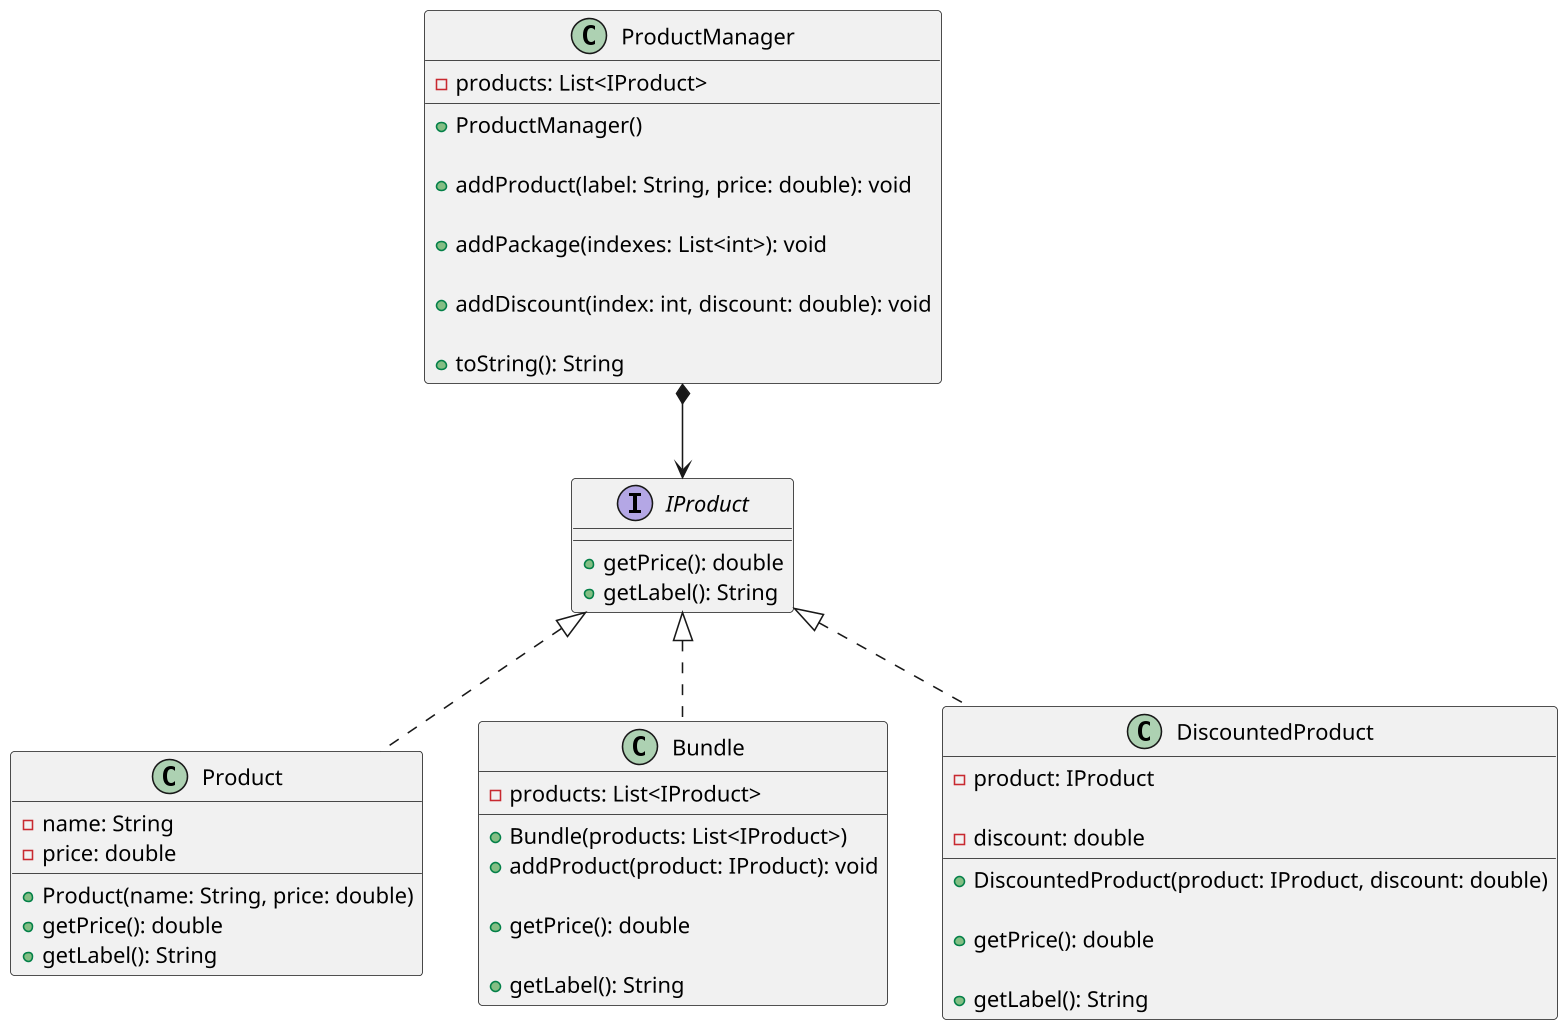 '--
@startuml

skinparam defaultFontName Hasklig
skinparam dpi 150

'==

' Interface que define a responsabilidade de um produto
interface IProduct {
  + getPrice(): double
  + getLabel(): String
}

' Produto simples
class Product {
  - name: String
  - price: double
  + Product(name: String, price: double)
  + getPrice(): double
  + getLabel(): String
}

' Conjunto de produtos que são vendidos juntos
class Bundle {
  - products: List<IProduct>
  + Bundle(products: List<IProduct>)
  + addProduct(product: IProduct): void
  
  ' A soma dos preços dos produtos individuais
  + getPrice(): double

  ' A concatenação dos nomes dos produtos individuais no formato [nome1, nome2, nome3]
  + getLabel(): String
}

' Produto com desconto
class DiscountedProduct {
  - product: IProduct

  ' Valor de 0 a 100
  - discount: double

  + DiscountedProduct(product: IProduct, discount: double)
  
  ' O valor do produto original - o desconto
  + getPrice(): double

  ' O label do produto original com o desconto no formato
  ' label_original (desconto %OFF)
  + getLabel(): String
}

' Gerenciador de produtos
class ProductManager {
  - products: List<IProduct>
  + ProductManager()

  ' Adiciona um produto simples
  + addProduct(label: String, price: double): void

  ' Cria um pacote a partir de todos os índices
  + addPackage(indexes: List<int>): void

  ' Adiciona um desconto a um produto dado o índice do produto
  + addDiscount(index: int, discount: double): void

  ' Mostra os índices dos produtos, seus rótulos e preços
  + toString(): String
}

'--
IProduct <|.. Product
IProduct <|.. Bundle
IProduct <|.. DiscountedProduct
ProductManager *--> IProduct
@enduml
